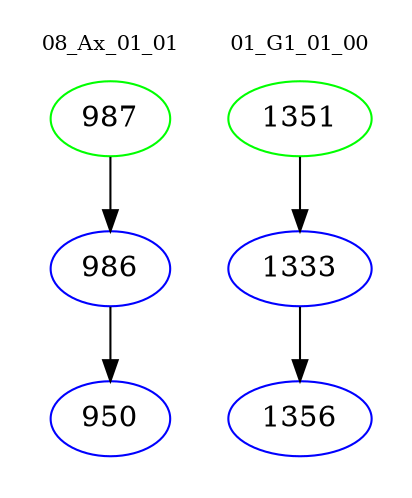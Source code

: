 digraph{
subgraph cluster_0 {
color = white
label = "08_Ax_01_01";
fontsize=10;
T0_987 [label="987", color="green"]
T0_987 -> T0_986 [color="black"]
T0_986 [label="986", color="blue"]
T0_986 -> T0_950 [color="black"]
T0_950 [label="950", color="blue"]
}
subgraph cluster_1 {
color = white
label = "01_G1_01_00";
fontsize=10;
T1_1351 [label="1351", color="green"]
T1_1351 -> T1_1333 [color="black"]
T1_1333 [label="1333", color="blue"]
T1_1333 -> T1_1356 [color="black"]
T1_1356 [label="1356", color="blue"]
}
}
